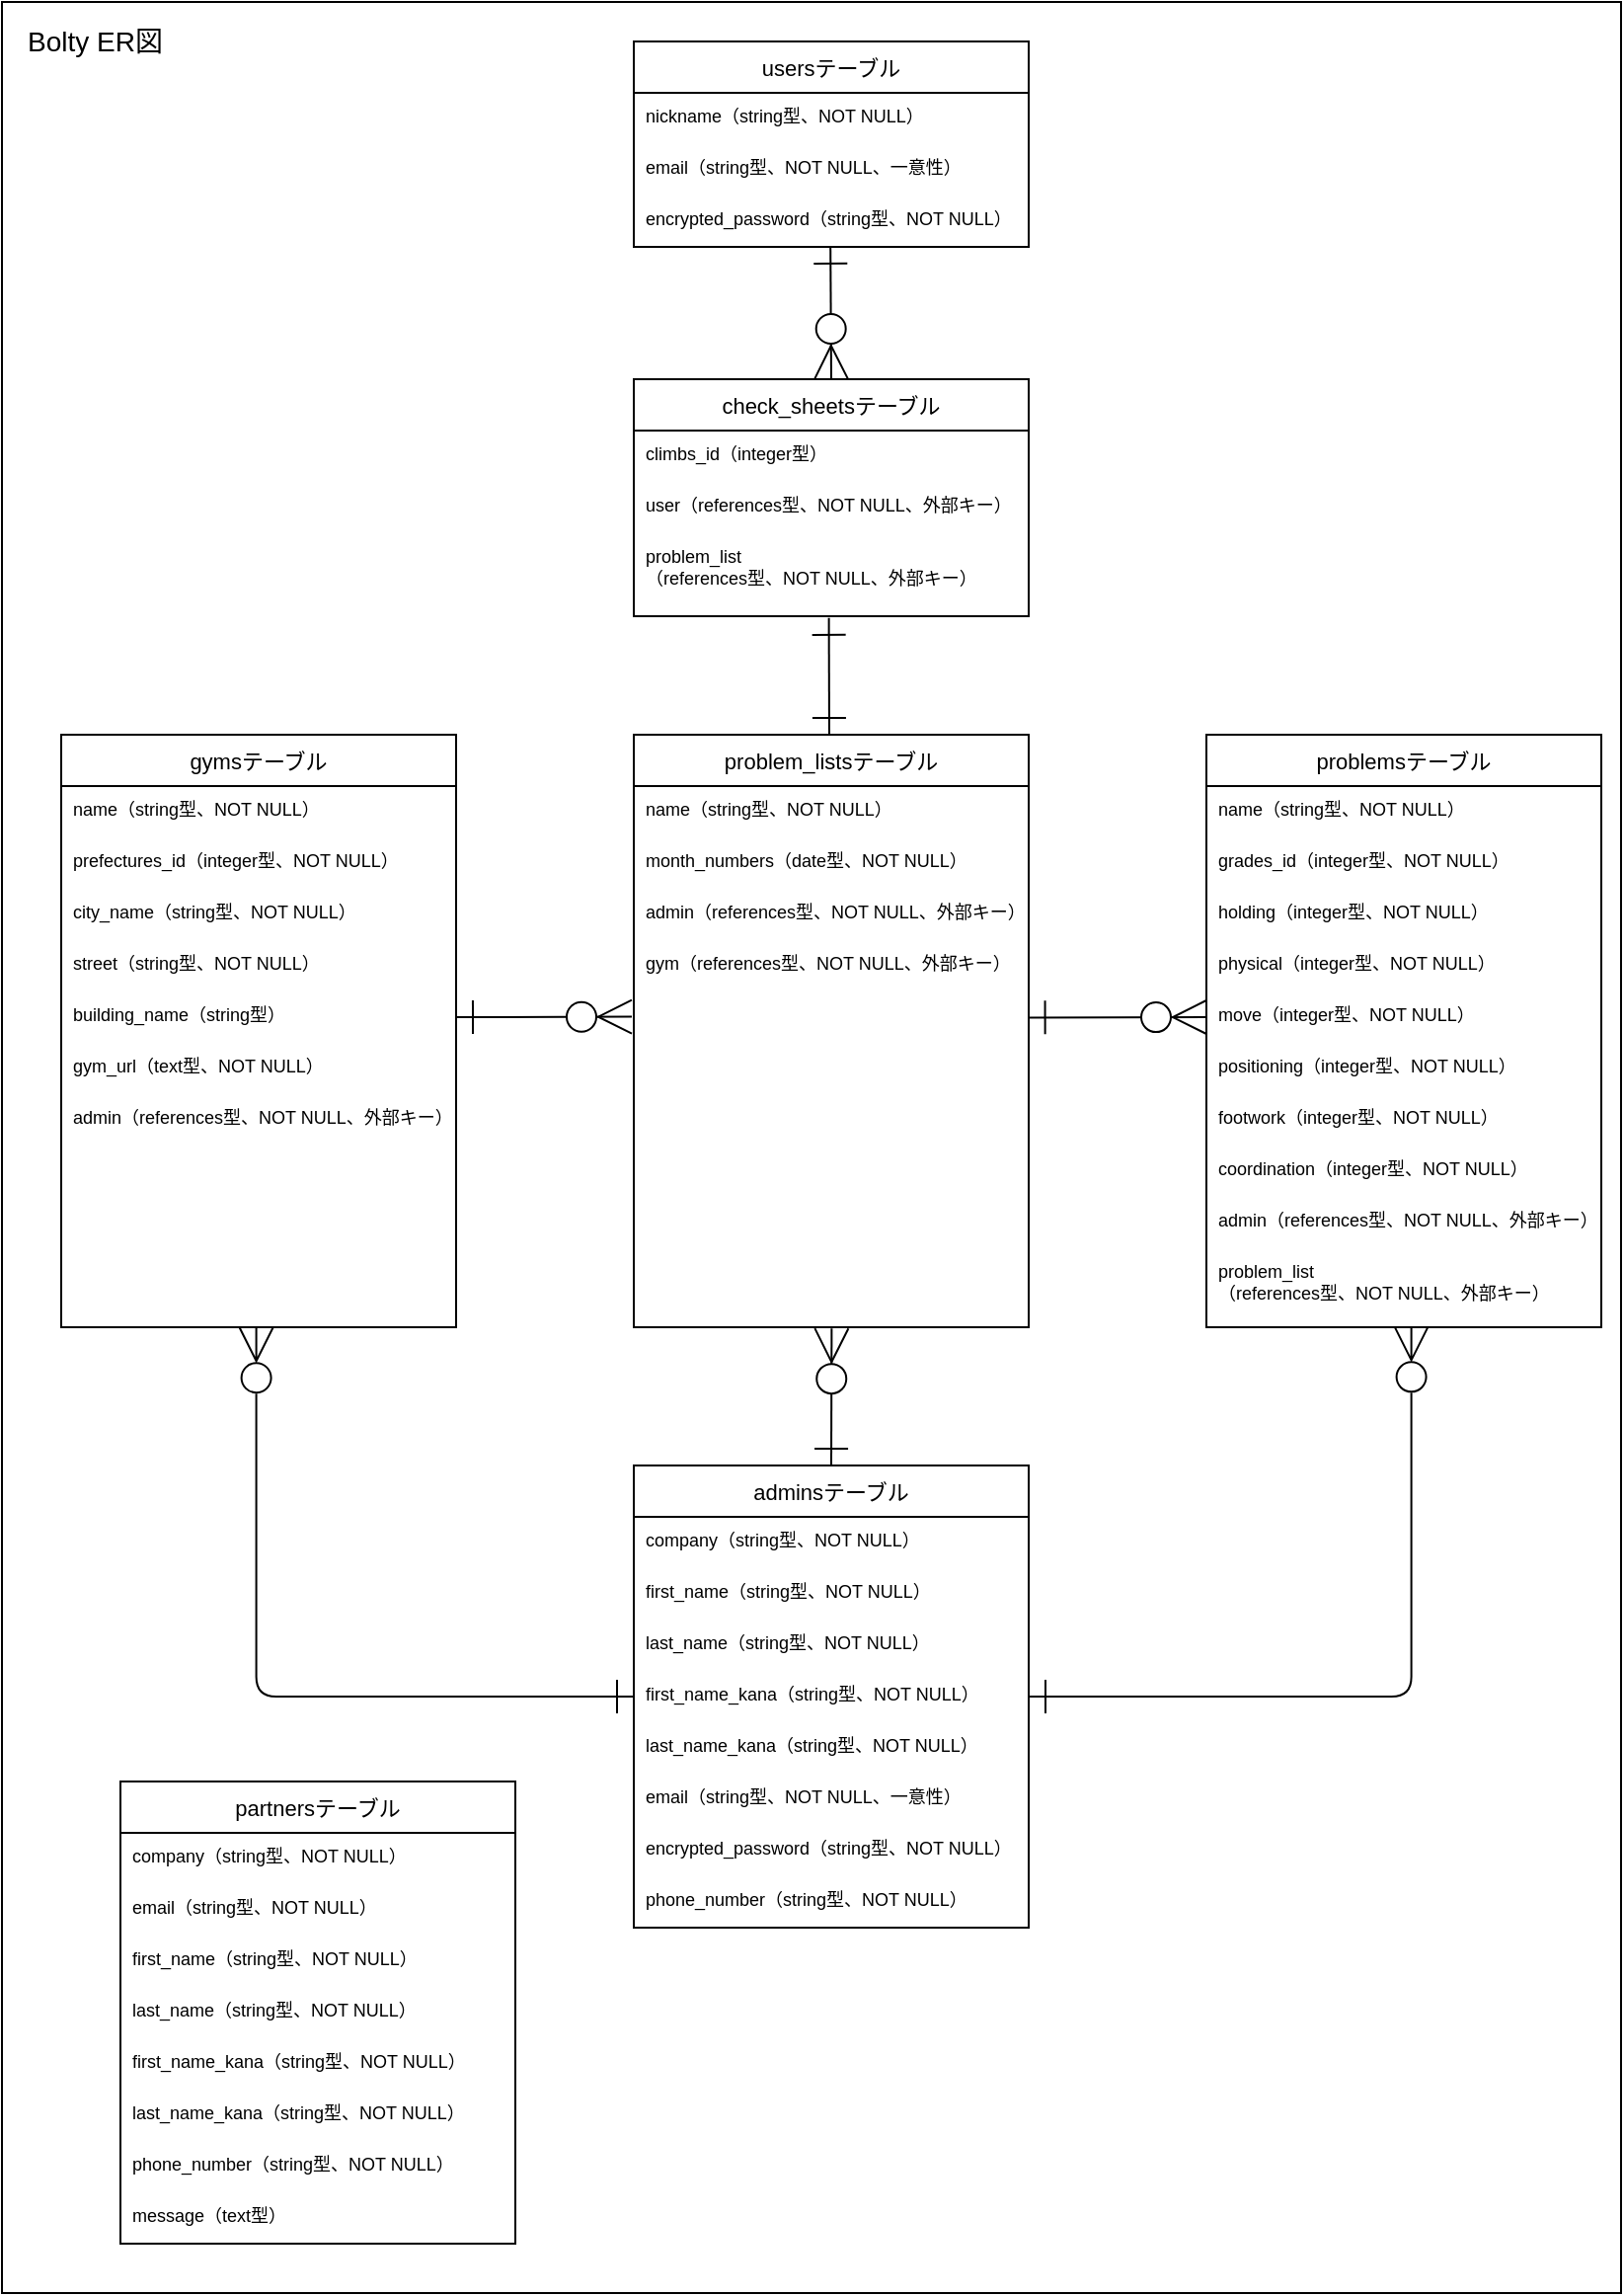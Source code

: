 <mxfile>
    <diagram id="CRAMPCINOh6znjwOmK4W" name="ページ1">
        <mxGraphModel dx="235" dy="441" grid="1" gridSize="10" guides="1" tooltips="1" connect="1" arrows="1" fold="1" page="1" pageScale="1" pageWidth="827" pageHeight="1169" background="#FFFFFF" math="0" shadow="0">
            <root>
                <mxCell id="0"/>
                <mxCell id="1" parent="0"/>
                <mxCell id="11" value="" style="rounded=0;whiteSpace=wrap;html=1;fontSize=12;fontColor=#000000;strokeColor=#000000;fillColor=none;" parent="1" vertex="1">
                    <mxGeometry width="820" height="1160" as="geometry"/>
                </mxCell>
                <mxCell id="2" value="usersテーブル" style="swimlane;fontStyle=0;childLayout=stackLayout;horizontal=1;startSize=26;horizontalStack=0;resizeParent=1;resizeParentMax=0;resizeLast=0;collapsible=1;marginBottom=0;fontSize=11;fillColor=#FFFFFF;fontColor=#000000;strokeColor=#000000;" parent="1" vertex="1">
                    <mxGeometry x="320" y="20" width="200" height="104" as="geometry"/>
                </mxCell>
                <mxCell id="3" value="nickname（string型、NOT NULL）" style="text;strokeColor=none;fillColor=none;align=left;verticalAlign=top;spacingLeft=4;spacingRight=4;overflow=hidden;rotatable=0;points=[[0,0.5],[1,0.5]];portConstraint=eastwest;fontColor=#000000;fontSize=9;" parent="2" vertex="1">
                    <mxGeometry y="26" width="200" height="26" as="geometry"/>
                </mxCell>
                <mxCell id="4" value="email（string型、NOT NULL、一意性）" style="text;strokeColor=none;fillColor=none;align=left;verticalAlign=top;spacingLeft=4;spacingRight=4;overflow=hidden;rotatable=0;points=[[0,0.5],[1,0.5]];portConstraint=eastwest;fontColor=#000000;fontSize=9;" parent="2" vertex="1">
                    <mxGeometry y="52" width="200" height="26" as="geometry"/>
                </mxCell>
                <mxCell id="5" value="encrypted_password（string型、NOT NULL）" style="text;strokeColor=none;fillColor=none;align=left;verticalAlign=top;spacingLeft=4;spacingRight=4;overflow=hidden;rotatable=0;points=[[0,0.5],[1,0.5]];portConstraint=eastwest;fontColor=#000000;fontSize=9;" parent="2" vertex="1">
                    <mxGeometry y="78" width="200" height="26" as="geometry"/>
                </mxCell>
                <mxCell id="12" value="&lt;font color=&quot;#000000&quot; style=&quot;font-size: 14px&quot;&gt;Bolty ER図&lt;/font&gt;" style="text;html=1;align=left;verticalAlign=middle;resizable=0;points=[];autosize=1;strokeColor=none;fontSize=14;" parent="1" vertex="1">
                    <mxGeometry x="11" y="10" width="80" height="20" as="geometry"/>
                </mxCell>
                <mxCell id="13" value="check_sheetsテーブル" style="swimlane;fontStyle=0;childLayout=stackLayout;horizontal=1;startSize=26;horizontalStack=0;resizeParent=1;resizeParentMax=0;resizeLast=0;collapsible=1;marginBottom=0;fontSize=11;fillColor=#FFFFFF;fontColor=#000000;strokeColor=#000000;" parent="1" vertex="1">
                    <mxGeometry x="320" y="191" width="200" height="120" as="geometry"/>
                </mxCell>
                <mxCell id="14" value="climbs_id（integer型）" style="text;strokeColor=none;fillColor=none;align=left;verticalAlign=top;spacingLeft=4;spacingRight=4;overflow=hidden;rotatable=0;points=[[0,0.5],[1,0.5]];portConstraint=eastwest;fontColor=#000000;fontSize=9;" parent="13" vertex="1">
                    <mxGeometry y="26" width="200" height="26" as="geometry"/>
                </mxCell>
                <mxCell id="15" value="user（references型、NOT NULL、外部キー）" style="text;strokeColor=none;fillColor=none;align=left;verticalAlign=top;spacingLeft=4;spacingRight=4;overflow=hidden;rotatable=0;points=[[0,0.5],[1,0.5]];portConstraint=eastwest;fontColor=#000000;fontSize=9;" parent="13" vertex="1">
                    <mxGeometry y="52" width="200" height="26" as="geometry"/>
                </mxCell>
                <mxCell id="16" value="problem_list&#10;（references型、NOT NULL、外部キー）" style="text;strokeColor=none;fillColor=none;align=left;verticalAlign=top;spacingLeft=4;spacingRight=4;overflow=hidden;rotatable=0;points=[[0,0.5],[1,0.5]];portConstraint=eastwest;fontColor=#000000;fontSize=9;" parent="13" vertex="1">
                    <mxGeometry y="78" width="200" height="42" as="geometry"/>
                </mxCell>
                <mxCell id="17" value="problem_listsテーブル" style="swimlane;fontStyle=0;childLayout=stackLayout;horizontal=1;startSize=26;horizontalStack=0;resizeParent=1;resizeParentMax=0;resizeLast=0;collapsible=1;marginBottom=0;fontSize=11;fillColor=#FFFFFF;fontColor=#000000;strokeColor=#000000;" parent="1" vertex="1">
                    <mxGeometry x="320" y="371" width="200" height="300" as="geometry"/>
                </mxCell>
                <mxCell id="18" value="name（string型、NOT NULL）" style="text;strokeColor=none;fillColor=none;align=left;verticalAlign=top;spacingLeft=4;spacingRight=4;overflow=hidden;rotatable=0;points=[[0,0.5],[1,0.5]];portConstraint=eastwest;fontColor=#000000;fontSize=9;" parent="17" vertex="1">
                    <mxGeometry y="26" width="200" height="26" as="geometry"/>
                </mxCell>
                <mxCell id="19" value="month_numbers（date型、NOT NULL）" style="text;strokeColor=none;fillColor=none;align=left;verticalAlign=top;spacingLeft=4;spacingRight=4;overflow=hidden;rotatable=0;points=[[0,0.5],[1,0.5]];portConstraint=eastwest;fontColor=#000000;fontSize=9;" parent="17" vertex="1">
                    <mxGeometry y="52" width="200" height="26" as="geometry"/>
                </mxCell>
                <mxCell id="37" value="admin（references型、NOT NULL、外部キー）" style="text;strokeColor=none;fillColor=none;align=left;verticalAlign=top;spacingLeft=4;spacingRight=4;overflow=hidden;rotatable=0;points=[[0,0.5],[1,0.5]];portConstraint=eastwest;fontColor=#000000;fontSize=9;" parent="17" vertex="1">
                    <mxGeometry y="78" width="200" height="26" as="geometry"/>
                </mxCell>
                <mxCell id="38" value="gym（references型、NOT NULL、外部キー）" style="text;strokeColor=none;fillColor=none;align=left;verticalAlign=top;spacingLeft=4;spacingRight=4;overflow=hidden;rotatable=0;points=[[0,0.5],[1,0.5]];portConstraint=eastwest;fontColor=#000000;fontSize=9;" parent="17" vertex="1">
                    <mxGeometry y="104" width="200" height="196" as="geometry"/>
                </mxCell>
                <mxCell id="41" value="adminsテーブル" style="swimlane;fontStyle=0;childLayout=stackLayout;horizontal=1;startSize=26;horizontalStack=0;resizeParent=1;resizeParentMax=0;resizeLast=0;collapsible=1;marginBottom=0;fontSize=11;fillColor=#FFFFFF;fontColor=#000000;strokeColor=#000000;" parent="1" vertex="1">
                    <mxGeometry x="320" y="741" width="200" height="234" as="geometry"/>
                </mxCell>
                <mxCell id="45" value="company（string型、NOT NULL）" style="text;strokeColor=none;fillColor=none;align=left;verticalAlign=top;spacingLeft=4;spacingRight=4;overflow=hidden;rotatable=0;points=[[0,0.5],[1,0.5]];portConstraint=eastwest;fontColor=#000000;fontSize=9;" parent="41" vertex="1">
                    <mxGeometry y="26" width="200" height="26" as="geometry"/>
                </mxCell>
                <mxCell id="46" value="first_name（string型、NOT NULL）" style="text;strokeColor=none;fillColor=none;align=left;verticalAlign=top;spacingLeft=4;spacingRight=4;overflow=hidden;rotatable=0;points=[[0,0.5],[1,0.5]];portConstraint=eastwest;fontColor=#000000;fontSize=9;" parent="41" vertex="1">
                    <mxGeometry y="52" width="200" height="26" as="geometry"/>
                </mxCell>
                <mxCell id="48" value="last_name（string型、NOT NULL）" style="text;strokeColor=none;fillColor=none;align=left;verticalAlign=top;spacingLeft=4;spacingRight=4;overflow=hidden;rotatable=0;points=[[0,0.5],[1,0.5]];portConstraint=eastwest;fontColor=#000000;fontSize=9;" parent="41" vertex="1">
                    <mxGeometry y="78" width="200" height="26" as="geometry"/>
                </mxCell>
                <mxCell id="49" value="first_name_kana（string型、NOT NULL）" style="text;strokeColor=none;fillColor=none;align=left;verticalAlign=top;spacingLeft=4;spacingRight=4;overflow=hidden;rotatable=0;points=[[0,0.5],[1,0.5]];portConstraint=eastwest;fontColor=#000000;fontSize=9;" parent="41" vertex="1">
                    <mxGeometry y="104" width="200" height="26" as="geometry"/>
                </mxCell>
                <mxCell id="42" value="last_name_kana（string型、NOT NULL）" style="text;strokeColor=none;fillColor=none;align=left;verticalAlign=top;spacingLeft=4;spacingRight=4;overflow=hidden;rotatable=0;points=[[0,0.5],[1,0.5]];portConstraint=eastwest;fontColor=#000000;fontSize=9;" parent="41" vertex="1">
                    <mxGeometry y="130" width="200" height="26" as="geometry"/>
                </mxCell>
                <mxCell id="43" value="email（string型、NOT NULL、一意性）" style="text;strokeColor=none;fillColor=none;align=left;verticalAlign=top;spacingLeft=4;spacingRight=4;overflow=hidden;rotatable=0;points=[[0,0.5],[1,0.5]];portConstraint=eastwest;fontColor=#000000;fontSize=9;" parent="41" vertex="1">
                    <mxGeometry y="156" width="200" height="26" as="geometry"/>
                </mxCell>
                <mxCell id="50" value="encrypted_password（string型、NOT NULL）" style="text;strokeColor=none;fillColor=none;align=left;verticalAlign=top;spacingLeft=4;spacingRight=4;overflow=hidden;rotatable=0;points=[[0,0.5],[1,0.5]];portConstraint=eastwest;fontColor=#000000;fontSize=9;" parent="41" vertex="1">
                    <mxGeometry y="182" width="200" height="26" as="geometry"/>
                </mxCell>
                <mxCell id="44" value="phone_number（string型、NOT NULL）" style="text;strokeColor=none;fillColor=none;align=left;verticalAlign=top;spacingLeft=4;spacingRight=4;overflow=hidden;rotatable=0;points=[[0,0.5],[1,0.5]];portConstraint=eastwest;fontColor=#000000;fontSize=9;" parent="41" vertex="1">
                    <mxGeometry y="208" width="200" height="26" as="geometry"/>
                </mxCell>
                <mxCell id="74" value="problemsテーブル" style="swimlane;fontStyle=0;childLayout=stackLayout;horizontal=1;startSize=26;horizontalStack=0;resizeParent=1;resizeParentMax=0;resizeLast=0;collapsible=1;marginBottom=0;fontSize=11;fillColor=#FFFFFF;fontColor=#000000;strokeColor=#000000;" parent="1" vertex="1">
                    <mxGeometry x="610" y="371" width="200" height="300" as="geometry"/>
                </mxCell>
                <mxCell id="75" value="name（string型、NOT NULL）" style="text;strokeColor=none;fillColor=none;align=left;verticalAlign=top;spacingLeft=4;spacingRight=4;overflow=hidden;rotatable=0;points=[[0,0.5],[1,0.5]];portConstraint=eastwest;fontColor=#000000;fontSize=9;" parent="74" vertex="1">
                    <mxGeometry y="26" width="200" height="26" as="geometry"/>
                </mxCell>
                <mxCell id="76" value="grades_id（integer型、NOT NULL）" style="text;strokeColor=none;fillColor=none;align=left;verticalAlign=top;spacingLeft=4;spacingRight=4;overflow=hidden;rotatable=0;points=[[0,0.5],[1,0.5]];portConstraint=eastwest;fontColor=#000000;fontSize=9;" parent="74" vertex="1">
                    <mxGeometry y="52" width="200" height="26" as="geometry"/>
                </mxCell>
                <mxCell id="77" value="holding（integer型、NOT NULL）" style="text;strokeColor=none;fillColor=none;align=left;verticalAlign=top;spacingLeft=4;spacingRight=4;overflow=hidden;rotatable=0;points=[[0,0.5],[1,0.5]];portConstraint=eastwest;fontColor=#000000;fontSize=9;" parent="74" vertex="1">
                    <mxGeometry y="78" width="200" height="26" as="geometry"/>
                </mxCell>
                <mxCell id="78" value="physical（integer型、NOT NULL）" style="text;strokeColor=none;fillColor=none;align=left;verticalAlign=top;spacingLeft=4;spacingRight=4;overflow=hidden;rotatable=0;points=[[0,0.5],[1,0.5]];portConstraint=eastwest;fontColor=#000000;fontSize=9;" parent="74" vertex="1">
                    <mxGeometry y="104" width="200" height="26" as="geometry"/>
                </mxCell>
                <mxCell id="79" value="move（integer型、NOT NULL）" style="text;strokeColor=none;fillColor=none;align=left;verticalAlign=top;spacingLeft=4;spacingRight=4;overflow=hidden;rotatable=0;points=[[0,0.5],[1,0.5]];portConstraint=eastwest;fontColor=#000000;fontSize=9;" parent="74" vertex="1">
                    <mxGeometry y="130" width="200" height="26" as="geometry"/>
                </mxCell>
                <mxCell id="80" value="positioning（integer型、NOT NULL）" style="text;strokeColor=none;fillColor=none;align=left;verticalAlign=top;spacingLeft=4;spacingRight=4;overflow=hidden;rotatable=0;points=[[0,0.5],[1,0.5]];portConstraint=eastwest;fontColor=#000000;fontSize=9;" parent="74" vertex="1">
                    <mxGeometry y="156" width="200" height="26" as="geometry"/>
                </mxCell>
                <mxCell id="81" value="footwork（integer型、NOT NULL）" style="text;strokeColor=none;fillColor=none;align=left;verticalAlign=top;spacingLeft=4;spacingRight=4;overflow=hidden;rotatable=0;points=[[0,0.5],[1,0.5]];portConstraint=eastwest;fontColor=#000000;fontSize=9;" parent="74" vertex="1">
                    <mxGeometry y="182" width="200" height="26" as="geometry"/>
                </mxCell>
                <mxCell id="82" value="coordination（integer型、NOT NULL）" style="text;strokeColor=none;fillColor=none;align=left;verticalAlign=top;spacingLeft=4;spacingRight=4;overflow=hidden;rotatable=0;points=[[0,0.5],[1,0.5]];portConstraint=eastwest;fontColor=#000000;fontSize=9;" parent="74" vertex="1">
                    <mxGeometry y="208" width="200" height="26" as="geometry"/>
                </mxCell>
                <mxCell id="83" value="admin（references型、NOT NULL、外部キー）" style="text;strokeColor=none;fillColor=none;align=left;verticalAlign=top;spacingLeft=4;spacingRight=4;overflow=hidden;rotatable=0;points=[[0,0.5],[1,0.5]];portConstraint=eastwest;fontColor=#000000;fontSize=9;" parent="74" vertex="1">
                    <mxGeometry y="234" width="200" height="26" as="geometry"/>
                </mxCell>
                <mxCell id="84" value="problem_list&#10;（references型、NOT NULL、外部キー）" style="text;strokeColor=none;fillColor=none;align=left;verticalAlign=top;spacingLeft=4;spacingRight=4;overflow=hidden;rotatable=0;points=[[0,0.5],[1,0.5]];portConstraint=eastwest;fontColor=#000000;fontSize=9;" parent="74" vertex="1">
                    <mxGeometry y="260" width="200" height="40" as="geometry"/>
                </mxCell>
                <mxCell id="85" value="gymsテーブル" style="swimlane;fontStyle=0;childLayout=stackLayout;horizontal=1;startSize=26;horizontalStack=0;resizeParent=1;resizeParentMax=0;resizeLast=0;collapsible=1;marginBottom=0;fontSize=11;fillColor=#FFFFFF;fontColor=#000000;strokeColor=#000000;" parent="1" vertex="1">
                    <mxGeometry x="30" y="371" width="200" height="300" as="geometry"/>
                </mxCell>
                <mxCell id="86" value="name（string型、NOT NULL）" style="text;strokeColor=none;fillColor=none;align=left;verticalAlign=top;spacingLeft=4;spacingRight=4;overflow=hidden;rotatable=0;points=[[0,0.5],[1,0.5]];portConstraint=eastwest;fontColor=#000000;fontSize=9;" parent="85" vertex="1">
                    <mxGeometry y="26" width="200" height="26" as="geometry"/>
                </mxCell>
                <mxCell id="87" value="prefectures_id（integer型、NOT NULL）" style="text;strokeColor=none;fillColor=none;align=left;verticalAlign=top;spacingLeft=4;spacingRight=4;overflow=hidden;rotatable=0;points=[[0,0.5],[1,0.5]];portConstraint=eastwest;fontColor=#000000;fontSize=9;" parent="85" vertex="1">
                    <mxGeometry y="52" width="200" height="26" as="geometry"/>
                </mxCell>
                <mxCell id="88" value="city_name（string型、NOT NULL）" style="text;strokeColor=none;fillColor=none;align=left;verticalAlign=top;spacingLeft=4;spacingRight=4;overflow=hidden;rotatable=0;points=[[0,0.5],[1,0.5]];portConstraint=eastwest;fontColor=#000000;fontSize=9;" parent="85" vertex="1">
                    <mxGeometry y="78" width="200" height="26" as="geometry"/>
                </mxCell>
                <mxCell id="89" value="street（string型、NOT NULL）" style="text;strokeColor=none;fillColor=none;align=left;verticalAlign=top;spacingLeft=4;spacingRight=4;overflow=hidden;rotatable=0;points=[[0,0.5],[1,0.5]];portConstraint=eastwest;fontColor=#000000;fontSize=9;" parent="85" vertex="1">
                    <mxGeometry y="104" width="200" height="26" as="geometry"/>
                </mxCell>
                <mxCell id="90" value="building_name（string型）" style="text;strokeColor=none;fillColor=none;align=left;verticalAlign=top;spacingLeft=4;spacingRight=4;overflow=hidden;rotatable=0;points=[[0,0.5],[1,0.5]];portConstraint=eastwest;fontColor=#000000;fontSize=9;" parent="85" vertex="1">
                    <mxGeometry y="130" width="200" height="26" as="geometry"/>
                </mxCell>
                <mxCell id="91" value="gym_url（text型、NOT NULL）" style="text;strokeColor=none;fillColor=none;align=left;verticalAlign=top;spacingLeft=4;spacingRight=4;overflow=hidden;rotatable=0;points=[[0,0.5],[1,0.5]];portConstraint=eastwest;fontColor=#000000;fontSize=9;" parent="85" vertex="1">
                    <mxGeometry y="156" width="200" height="26" as="geometry"/>
                </mxCell>
                <mxCell id="94" value="admin（references型、NOT NULL、外部キー）" style="text;strokeColor=none;fillColor=none;align=left;verticalAlign=top;spacingLeft=4;spacingRight=4;overflow=hidden;rotatable=0;points=[[0,0.5],[1,0.5]];portConstraint=eastwest;fontColor=#000000;fontSize=9;" parent="85" vertex="1">
                    <mxGeometry y="182" width="200" height="118" as="geometry"/>
                </mxCell>
                <mxCell id="97" style="edgeStyle=none;html=1;exitX=0.5;exitY=0;exitDx=0;exitDy=0;fontSize=12;fontColor=#000000;startArrow=ERzeroToMany;startFill=1;endArrow=ERone;endFill=0;startSize=15;endSize=15;strokeColor=#000000;entryX=0.498;entryY=0.997;entryDx=0;entryDy=0;entryPerimeter=0;" parent="1" source="13" target="5" edge="1">
                    <mxGeometry relative="1" as="geometry">
                        <mxPoint x="510" y="150" as="sourcePoint"/>
                        <mxPoint x="380" y="150" as="targetPoint"/>
                    </mxGeometry>
                </mxCell>
                <mxCell id="100" style="edgeStyle=none;html=1;fontSize=12;fontColor=#000000;startArrow=ERone;startFill=0;endArrow=ERone;endFill=0;startSize=15;endSize=15;strokeColor=#000000;entryX=0.494;entryY=1.022;entryDx=0;entryDy=0;entryPerimeter=0;" parent="1" target="16" edge="1">
                    <mxGeometry relative="1" as="geometry">
                        <mxPoint x="419" y="371" as="sourcePoint"/>
                        <mxPoint x="419.66" y="340.002" as="targetPoint"/>
                    </mxGeometry>
                </mxCell>
                <mxCell id="101" style="edgeStyle=none;html=1;exitX=0.501;exitY=1.003;exitDx=0;exitDy=0;fontSize=12;fontColor=#000000;startArrow=ERzeroToMany;startFill=1;endArrow=ERone;endFill=0;startSize=15;endSize=15;strokeColor=#000000;entryX=0.5;entryY=0;entryDx=0;entryDy=0;exitPerimeter=0;" parent="1" source="38" target="41" edge="1">
                    <mxGeometry relative="1" as="geometry">
                        <mxPoint x="420" y="731" as="sourcePoint"/>
                        <mxPoint x="419.66" y="631.002" as="targetPoint"/>
                    </mxGeometry>
                </mxCell>
                <mxCell id="102" style="edgeStyle=none;html=1;fontSize=12;fontColor=#000000;startArrow=ERzeroToMany;startFill=1;endArrow=ERone;endFill=0;startSize=15;endSize=15;strokeColor=#000000;entryX=1;entryY=0.5;entryDx=0;entryDy=0;exitX=-0.005;exitY=0.198;exitDx=0;exitDy=0;exitPerimeter=0;" parent="1" source="38" target="90" edge="1">
                    <mxGeometry relative="1" as="geometry">
                        <mxPoint x="280.2" y="490.998" as="sourcePoint"/>
                        <mxPoint x="280" y="590.41" as="targetPoint"/>
                    </mxGeometry>
                </mxCell>
                <mxCell id="103" style="edgeStyle=none;html=1;fontSize=12;fontColor=#000000;startArrow=ERzeroToMany;startFill=1;endArrow=ERone;endFill=0;startSize=15;endSize=15;strokeColor=#000000;exitX=0;exitY=0.5;exitDx=0;exitDy=0;entryX=0.999;entryY=0.2;entryDx=0;entryDy=0;entryPerimeter=0;" parent="1" source="79" target="38" edge="1">
                    <mxGeometry relative="1" as="geometry">
                        <mxPoint x="329" y="523.808" as="sourcePoint"/>
                        <mxPoint x="240" y="524" as="targetPoint"/>
                    </mxGeometry>
                </mxCell>
                <mxCell id="104" style="edgeStyle=orthogonalEdgeStyle;html=1;entryX=0;entryY=0.5;entryDx=0;entryDy=0;fontSize=12;fontColor=#000000;startArrow=ERzeroToMany;startFill=0;endArrow=ERone;endFill=0;startSize=15;endSize=15;strokeColor=#000000;exitX=0.494;exitY=1.001;exitDx=0;exitDy=0;exitPerimeter=0;" parent="1" source="94" target="49" edge="1">
                    <mxGeometry relative="1" as="geometry">
                        <mxPoint x="950" y="421" as="sourcePoint"/>
                        <mxPoint x="230.96" y="232.612" as="targetPoint"/>
                    </mxGeometry>
                </mxCell>
                <mxCell id="105" style="edgeStyle=orthogonalEdgeStyle;html=1;entryX=1;entryY=0.5;entryDx=0;entryDy=0;fontSize=12;fontColor=#000000;startArrow=ERzeroToMany;startFill=0;endArrow=ERone;endFill=0;startSize=15;endSize=15;strokeColor=#000000;exitX=0.519;exitY=0.992;exitDx=0;exitDy=0;exitPerimeter=0;" parent="1" source="84" target="49" edge="1">
                    <mxGeometry relative="1" as="geometry">
                        <mxPoint x="590.0" y="731.008" as="sourcePoint"/>
                        <mxPoint x="781.2" y="947.89" as="targetPoint"/>
                    </mxGeometry>
                </mxCell>
                <mxCell id="106" value="partnersテーブル" style="swimlane;fontStyle=0;childLayout=stackLayout;horizontal=1;startSize=26;horizontalStack=0;resizeParent=1;resizeParentMax=0;resizeLast=0;collapsible=1;marginBottom=0;fontSize=11;fillColor=#FFFFFF;fontColor=#000000;strokeColor=#000000;" parent="1" vertex="1">
                    <mxGeometry x="60" y="901" width="200" height="234" as="geometry"/>
                </mxCell>
                <mxCell id="118" value="company（string型、NOT NULL）" style="text;strokeColor=none;fillColor=none;align=left;verticalAlign=top;spacingLeft=4;spacingRight=4;overflow=hidden;rotatable=0;points=[[0,0.5],[1,0.5]];portConstraint=eastwest;fontColor=#000000;fontSize=9;" parent="106" vertex="1">
                    <mxGeometry y="26" width="200" height="26" as="geometry"/>
                </mxCell>
                <mxCell id="107" value="email（string型、NOT NULL）" style="text;strokeColor=none;fillColor=none;align=left;verticalAlign=top;spacingLeft=4;spacingRight=4;overflow=hidden;rotatable=0;points=[[0,0.5],[1,0.5]];portConstraint=eastwest;fontColor=#000000;fontSize=9;" parent="106" vertex="1">
                    <mxGeometry y="52" width="200" height="26" as="geometry"/>
                </mxCell>
                <mxCell id="108" value="first_name（string型、NOT NULL）" style="text;strokeColor=none;fillColor=none;align=left;verticalAlign=top;spacingLeft=4;spacingRight=4;overflow=hidden;rotatable=0;points=[[0,0.5],[1,0.5]];portConstraint=eastwest;fontColor=#000000;fontSize=9;" parent="106" vertex="1">
                    <mxGeometry y="78" width="200" height="26" as="geometry"/>
                </mxCell>
                <mxCell id="109" value="last_name（string型、NOT NULL）" style="text;strokeColor=none;fillColor=none;align=left;verticalAlign=top;spacingLeft=4;spacingRight=4;overflow=hidden;rotatable=0;points=[[0,0.5],[1,0.5]];portConstraint=eastwest;fontColor=#000000;fontSize=9;" parent="106" vertex="1">
                    <mxGeometry y="104" width="200" height="26" as="geometry"/>
                </mxCell>
                <mxCell id="110" value="first_name_kana（string型、NOT NULL）" style="text;strokeColor=none;fillColor=none;align=left;verticalAlign=top;spacingLeft=4;spacingRight=4;overflow=hidden;rotatable=0;points=[[0,0.5],[1,0.5]];portConstraint=eastwest;fontColor=#000000;fontSize=9;" parent="106" vertex="1">
                    <mxGeometry y="130" width="200" height="26" as="geometry"/>
                </mxCell>
                <mxCell id="111" value="last_name_kana（string型、NOT NULL）" style="text;strokeColor=none;fillColor=none;align=left;verticalAlign=top;spacingLeft=4;spacingRight=4;overflow=hidden;rotatable=0;points=[[0,0.5],[1,0.5]];portConstraint=eastwest;fontColor=#000000;fontSize=9;" parent="106" vertex="1">
                    <mxGeometry y="156" width="200" height="26" as="geometry"/>
                </mxCell>
                <mxCell id="114" value="phone_number（string型、NOT NULL）" style="text;strokeColor=none;fillColor=none;align=left;verticalAlign=top;spacingLeft=4;spacingRight=4;overflow=hidden;rotatable=0;points=[[0,0.5],[1,0.5]];portConstraint=eastwest;fontColor=#000000;fontSize=9;" parent="106" vertex="1">
                    <mxGeometry y="182" width="200" height="26" as="geometry"/>
                </mxCell>
                <mxCell id="115" value="message（text型）" style="text;strokeColor=none;fillColor=none;align=left;verticalAlign=top;spacingLeft=4;spacingRight=4;overflow=hidden;rotatable=0;points=[[0,0.5],[1,0.5]];portConstraint=eastwest;fontColor=#000000;fontSize=9;" parent="106" vertex="1">
                    <mxGeometry y="208" width="200" height="26" as="geometry"/>
                </mxCell>
            </root>
        </mxGraphModel>
    </diagram>
</mxfile>